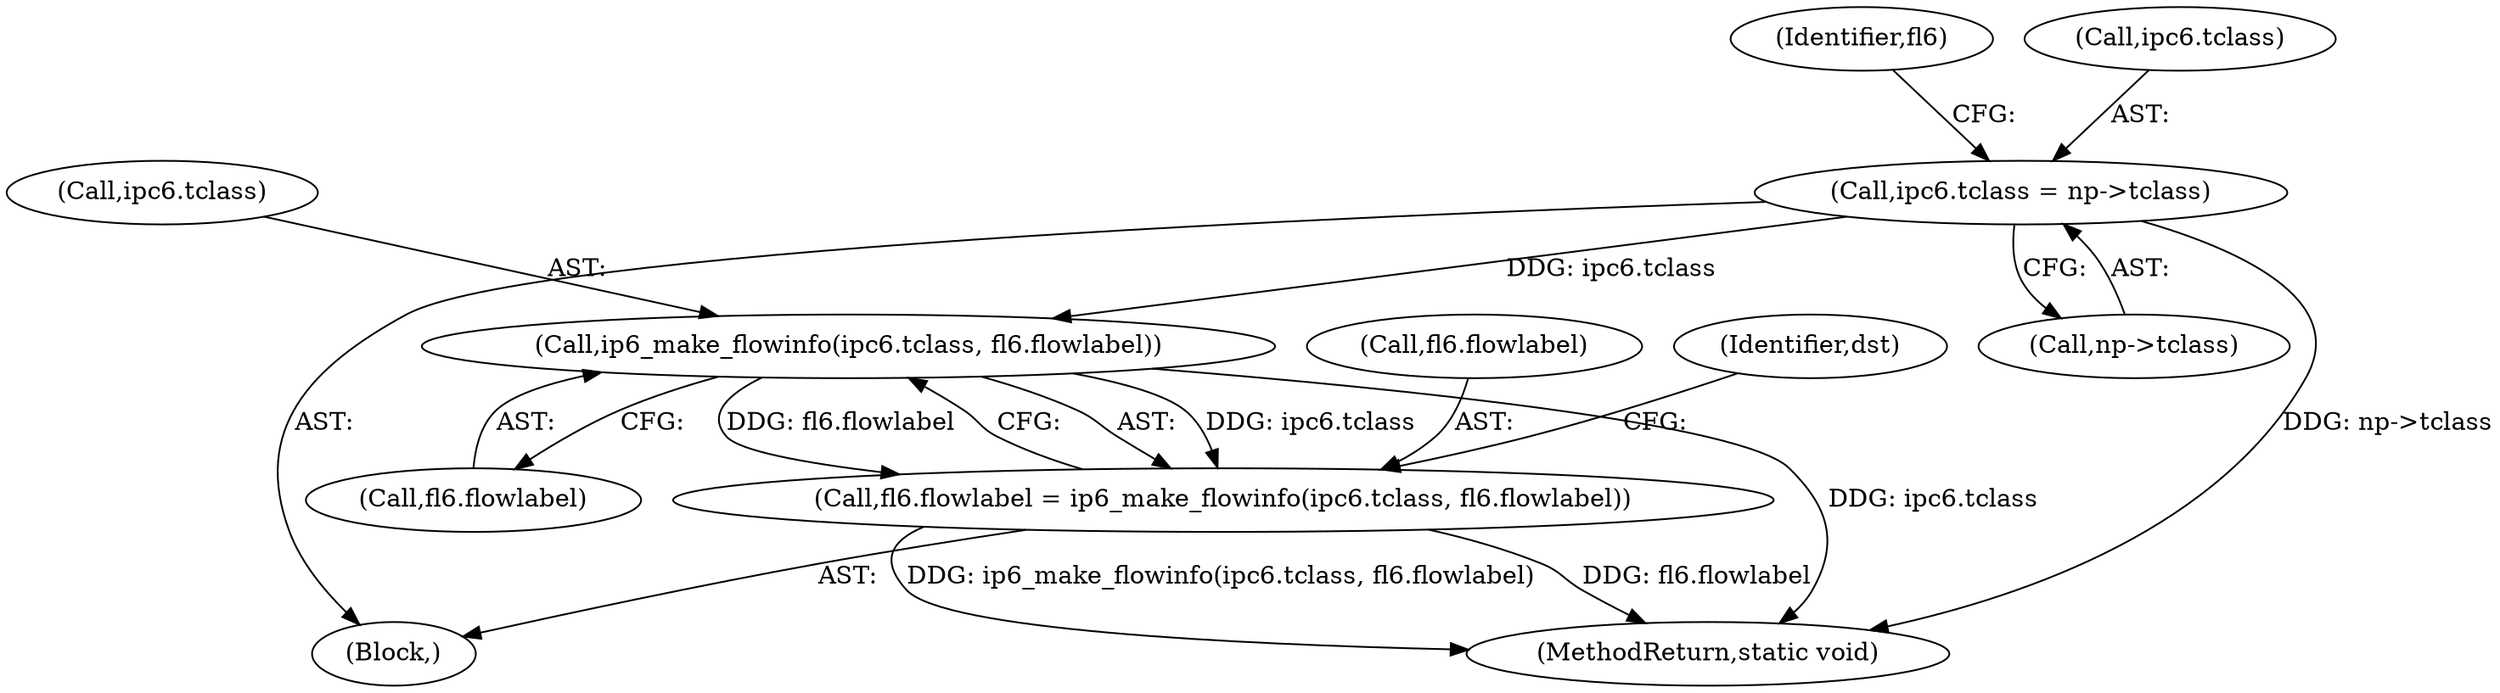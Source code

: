 digraph "0_linux_79dc7e3f1cd323be4c81aa1a94faa1b3ed987fb2@pointer" {
"1000443" [label="(Call,ipc6.tclass = np->tclass)"];
"1000454" [label="(Call,ip6_make_flowinfo(ipc6.tclass, fl6.flowlabel))"];
"1000450" [label="(Call,fl6.flowlabel = ip6_make_flowinfo(ipc6.tclass, fl6.flowlabel))"];
"1000452" [label="(Identifier,fl6)"];
"1000444" [label="(Call,ipc6.tclass)"];
"1000450" [label="(Call,fl6.flowlabel = ip6_make_flowinfo(ipc6.tclass, fl6.flowlabel))"];
"1000111" [label="(Block,)"];
"1000458" [label="(Call,fl6.flowlabel)"];
"1000455" [label="(Call,ipc6.tclass)"];
"1000447" [label="(Call,np->tclass)"];
"1000443" [label="(Call,ipc6.tclass = np->tclass)"];
"1000462" [label="(Identifier,dst)"];
"1000595" [label="(MethodReturn,static void)"];
"1000451" [label="(Call,fl6.flowlabel)"];
"1000454" [label="(Call,ip6_make_flowinfo(ipc6.tclass, fl6.flowlabel))"];
"1000443" -> "1000111"  [label="AST: "];
"1000443" -> "1000447"  [label="CFG: "];
"1000444" -> "1000443"  [label="AST: "];
"1000447" -> "1000443"  [label="AST: "];
"1000452" -> "1000443"  [label="CFG: "];
"1000443" -> "1000595"  [label="DDG: np->tclass"];
"1000443" -> "1000454"  [label="DDG: ipc6.tclass"];
"1000454" -> "1000450"  [label="AST: "];
"1000454" -> "1000458"  [label="CFG: "];
"1000455" -> "1000454"  [label="AST: "];
"1000458" -> "1000454"  [label="AST: "];
"1000450" -> "1000454"  [label="CFG: "];
"1000454" -> "1000595"  [label="DDG: ipc6.tclass"];
"1000454" -> "1000450"  [label="DDG: ipc6.tclass"];
"1000454" -> "1000450"  [label="DDG: fl6.flowlabel"];
"1000450" -> "1000111"  [label="AST: "];
"1000451" -> "1000450"  [label="AST: "];
"1000462" -> "1000450"  [label="CFG: "];
"1000450" -> "1000595"  [label="DDG: fl6.flowlabel"];
"1000450" -> "1000595"  [label="DDG: ip6_make_flowinfo(ipc6.tclass, fl6.flowlabel)"];
}
